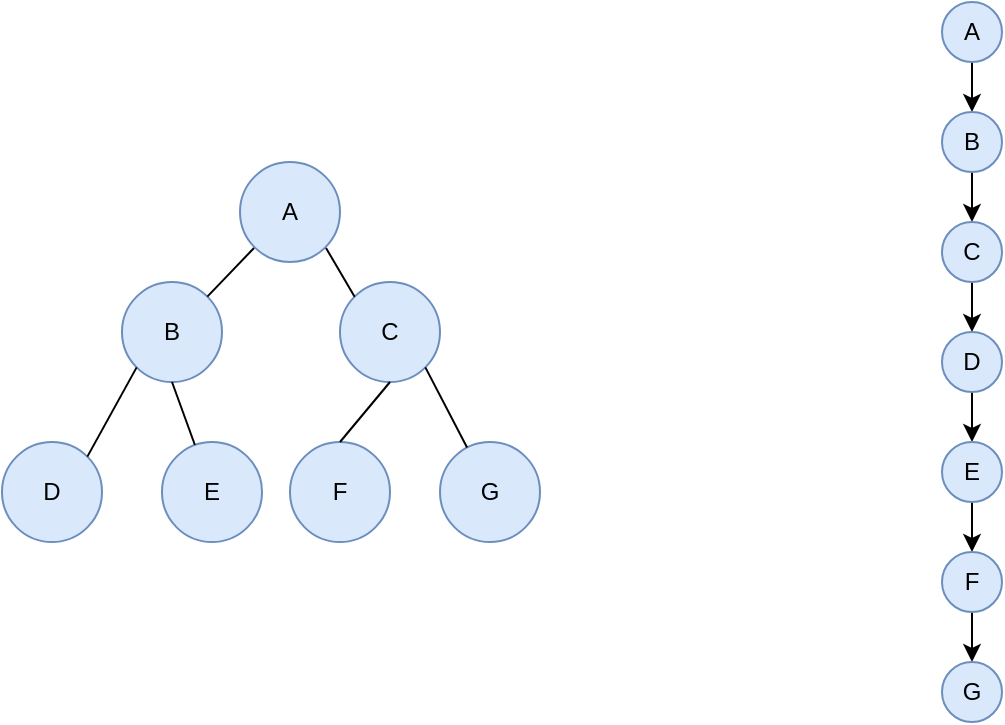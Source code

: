 <mxfile version="20.8.5" type="github">
  <diagram id="yrK9uavTjPa_yTTO9jQt" name="第 1 页">
    <mxGraphModel dx="1434" dy="1078" grid="0" gridSize="10" guides="1" tooltips="1" connect="1" arrows="1" fold="1" page="1" pageScale="1" pageWidth="827" pageHeight="1169" math="0" shadow="0">
      <root>
        <mxCell id="0" />
        <mxCell id="1" parent="0" />
        <mxCell id="0VLczRj3c2UmXXNUoKyK-3" value="A" style="ellipse;whiteSpace=wrap;html=1;aspect=fixed;direction=west;fillColor=#dae8fc;strokeColor=#6c8ebf;points=[[0,0.5,0,0,0],[0.14,0.14,0,0,0],[0.14,0.86,0,0,0],[0.5,0,0,0,0],[0.5,1,0,0,0],[0.86,0.14,0,0,0],[0.86,0.86,0,0,0],[1,0.5,0,0,0]];" parent="1" vertex="1">
          <mxGeometry x="219" y="370" width="50" height="50" as="geometry" />
        </mxCell>
        <mxCell id="0VLczRj3c2UmXXNUoKyK-4" value="B" style="ellipse;whiteSpace=wrap;html=1;aspect=fixed;fillColor=#dae8fc;strokeColor=#6c8ebf;" parent="1" vertex="1">
          <mxGeometry x="160" y="430" width="50" height="50" as="geometry" />
        </mxCell>
        <mxCell id="0VLczRj3c2UmXXNUoKyK-5" value="C" style="ellipse;whiteSpace=wrap;html=1;aspect=fixed;fillColor=#dae8fc;strokeColor=#6c8ebf;" parent="1" vertex="1">
          <mxGeometry x="269" y="430" width="50" height="50" as="geometry" />
        </mxCell>
        <mxCell id="0VLczRj3c2UmXXNUoKyK-6" value="D" style="ellipse;whiteSpace=wrap;html=1;aspect=fixed;fillColor=#dae8fc;strokeColor=#6c8ebf;" parent="1" vertex="1">
          <mxGeometry x="100" y="510" width="50" height="50" as="geometry" />
        </mxCell>
        <mxCell id="0VLczRj3c2UmXXNUoKyK-7" value="E" style="ellipse;whiteSpace=wrap;html=1;aspect=fixed;fillColor=#dae8fc;strokeColor=#6c8ebf;" parent="1" vertex="1">
          <mxGeometry x="180" y="510" width="50" height="50" as="geometry" />
        </mxCell>
        <mxCell id="0VLczRj3c2UmXXNUoKyK-8" value="F" style="ellipse;whiteSpace=wrap;html=1;aspect=fixed;fillColor=#dae8fc;strokeColor=#6c8ebf;" parent="1" vertex="1">
          <mxGeometry x="244" y="510" width="50" height="50" as="geometry" />
        </mxCell>
        <mxCell id="0VLczRj3c2UmXXNUoKyK-9" value="G" style="ellipse;whiteSpace=wrap;html=1;aspect=fixed;fillColor=#dae8fc;strokeColor=#6c8ebf;" parent="1" vertex="1">
          <mxGeometry x="319" y="510" width="50" height="50" as="geometry" />
        </mxCell>
        <mxCell id="HC6Jzmzlo5u5aJZ6Pqdf-6" value="" style="endArrow=none;html=1;rounded=0;entryX=0.86;entryY=0.14;entryDx=0;entryDy=0;entryPerimeter=0;exitX=1;exitY=0;exitDx=0;exitDy=0;" parent="1" source="0VLczRj3c2UmXXNUoKyK-4" target="0VLczRj3c2UmXXNUoKyK-3" edge="1">
          <mxGeometry width="50" height="50" relative="1" as="geometry">
            <mxPoint x="190" y="460" as="sourcePoint" />
            <mxPoint x="240" y="410" as="targetPoint" />
          </mxGeometry>
        </mxCell>
        <mxCell id="HC6Jzmzlo5u5aJZ6Pqdf-7" value="" style="endArrow=none;html=1;rounded=0;entryX=0.14;entryY=0.14;entryDx=0;entryDy=0;entryPerimeter=0;exitX=0;exitY=0;exitDx=0;exitDy=0;" parent="1" source="0VLczRj3c2UmXXNUoKyK-5" target="0VLczRj3c2UmXXNUoKyK-3" edge="1">
          <mxGeometry width="50" height="50" relative="1" as="geometry">
            <mxPoint x="212.678" y="457.322" as="sourcePoint" />
            <mxPoint x="236" y="423" as="targetPoint" />
          </mxGeometry>
        </mxCell>
        <mxCell id="HC6Jzmzlo5u5aJZ6Pqdf-8" value="" style="endArrow=none;html=1;rounded=0;entryX=0;entryY=1;entryDx=0;entryDy=0;exitX=1;exitY=0;exitDx=0;exitDy=0;" parent="1" source="0VLczRj3c2UmXXNUoKyK-6" target="0VLczRj3c2UmXXNUoKyK-4" edge="1">
          <mxGeometry width="50" height="50" relative="1" as="geometry">
            <mxPoint x="150" y="510" as="sourcePoint" />
            <mxPoint x="173.32" y="480" as="targetPoint" />
          </mxGeometry>
        </mxCell>
        <mxCell id="HC6Jzmzlo5u5aJZ6Pqdf-9" value="" style="endArrow=none;html=1;rounded=0;entryX=0.5;entryY=1;entryDx=0;entryDy=0;" parent="1" source="0VLczRj3c2UmXXNUoKyK-7" target="0VLczRj3c2UmXXNUoKyK-4" edge="1">
          <mxGeometry width="50" height="50" relative="1" as="geometry">
            <mxPoint x="232.678" y="477.322" as="sourcePoint" />
            <mxPoint x="256" y="443" as="targetPoint" />
          </mxGeometry>
        </mxCell>
        <mxCell id="HC6Jzmzlo5u5aJZ6Pqdf-10" value="" style="endArrow=none;html=1;rounded=0;entryX=0.5;entryY=1;entryDx=0;entryDy=0;exitX=0.5;exitY=0;exitDx=0;exitDy=0;" parent="1" source="0VLczRj3c2UmXXNUoKyK-8" target="0VLczRj3c2UmXXNUoKyK-5" edge="1">
          <mxGeometry width="50" height="50" relative="1" as="geometry">
            <mxPoint x="242.678" y="487.322" as="sourcePoint" />
            <mxPoint x="266" y="453" as="targetPoint" />
          </mxGeometry>
        </mxCell>
        <mxCell id="HC6Jzmzlo5u5aJZ6Pqdf-11" value="" style="endArrow=none;html=1;rounded=0;entryX=1;entryY=1;entryDx=0;entryDy=0;" parent="1" source="0VLczRj3c2UmXXNUoKyK-9" target="0VLczRj3c2UmXXNUoKyK-5" edge="1">
          <mxGeometry width="50" height="50" relative="1" as="geometry">
            <mxPoint x="252.678" y="497.322" as="sourcePoint" />
            <mxPoint x="212" y="553" as="targetPoint" />
          </mxGeometry>
        </mxCell>
        <mxCell id="GyPhW97D4-BoHJmtfeBr-26" style="edgeStyle=none;rounded=0;orthogonalLoop=1;jettySize=auto;html=1;exitX=0.5;exitY=1;exitDx=0;exitDy=0;exitPerimeter=0;entryX=0.5;entryY=1;entryDx=0;entryDy=0;" edge="1" parent="1" source="GyPhW97D4-BoHJmtfeBr-3" target="GyPhW97D4-BoHJmtfeBr-4">
          <mxGeometry relative="1" as="geometry" />
        </mxCell>
        <mxCell id="GyPhW97D4-BoHJmtfeBr-3" value="A" style="ellipse;whiteSpace=wrap;html=1;aspect=fixed;direction=east;fillColor=#dae8fc;strokeColor=#6c8ebf;points=[[0,0.5,0,0,0],[0.14,0.14,0,0,0],[0.14,0.86,0,0,0],[0.5,0,0,0,0],[0.5,1,0,0,0],[0.86,0.14,0,0,0],[0.86,0.86,0,0,0],[1,0.5,0,0,0]];" vertex="1" parent="1">
          <mxGeometry x="570" y="290" width="30" height="30" as="geometry" />
        </mxCell>
        <mxCell id="GyPhW97D4-BoHJmtfeBr-27" style="edgeStyle=none;rounded=0;orthogonalLoop=1;jettySize=auto;html=1;exitX=0.5;exitY=0;exitDx=0;exitDy=0;entryX=0.5;entryY=1;entryDx=0;entryDy=0;" edge="1" parent="1" source="GyPhW97D4-BoHJmtfeBr-4" target="GyPhW97D4-BoHJmtfeBr-5">
          <mxGeometry relative="1" as="geometry" />
        </mxCell>
        <mxCell id="GyPhW97D4-BoHJmtfeBr-4" value="B" style="ellipse;whiteSpace=wrap;html=1;aspect=fixed;fillColor=#dae8fc;strokeColor=#6c8ebf;direction=west;" vertex="1" parent="1">
          <mxGeometry x="570" y="345" width="30" height="30" as="geometry" />
        </mxCell>
        <mxCell id="GyPhW97D4-BoHJmtfeBr-28" style="edgeStyle=none;rounded=0;orthogonalLoop=1;jettySize=auto;html=1;exitX=0.5;exitY=0;exitDx=0;exitDy=0;entryX=0.5;entryY=1;entryDx=0;entryDy=0;" edge="1" parent="1" source="GyPhW97D4-BoHJmtfeBr-5" target="GyPhW97D4-BoHJmtfeBr-6">
          <mxGeometry relative="1" as="geometry" />
        </mxCell>
        <mxCell id="GyPhW97D4-BoHJmtfeBr-5" value="C" style="ellipse;whiteSpace=wrap;html=1;aspect=fixed;fillColor=#dae8fc;strokeColor=#6c8ebf;direction=west;" vertex="1" parent="1">
          <mxGeometry x="570" y="400" width="30" height="30" as="geometry" />
        </mxCell>
        <mxCell id="GyPhW97D4-BoHJmtfeBr-29" style="edgeStyle=none;rounded=0;orthogonalLoop=1;jettySize=auto;html=1;exitX=0.5;exitY=0;exitDx=0;exitDy=0;entryX=0.5;entryY=1;entryDx=0;entryDy=0;" edge="1" parent="1" source="GyPhW97D4-BoHJmtfeBr-6" target="GyPhW97D4-BoHJmtfeBr-7">
          <mxGeometry relative="1" as="geometry" />
        </mxCell>
        <mxCell id="GyPhW97D4-BoHJmtfeBr-6" value="D" style="ellipse;whiteSpace=wrap;html=1;aspect=fixed;fillColor=#dae8fc;strokeColor=#6c8ebf;direction=west;" vertex="1" parent="1">
          <mxGeometry x="570" y="455" width="30" height="30" as="geometry" />
        </mxCell>
        <mxCell id="GyPhW97D4-BoHJmtfeBr-30" style="edgeStyle=none;rounded=0;orthogonalLoop=1;jettySize=auto;html=1;exitX=0.5;exitY=0;exitDx=0;exitDy=0;entryX=0.5;entryY=1;entryDx=0;entryDy=0;" edge="1" parent="1" source="GyPhW97D4-BoHJmtfeBr-7" target="GyPhW97D4-BoHJmtfeBr-8">
          <mxGeometry relative="1" as="geometry" />
        </mxCell>
        <mxCell id="GyPhW97D4-BoHJmtfeBr-7" value="E" style="ellipse;whiteSpace=wrap;html=1;aspect=fixed;fillColor=#dae8fc;strokeColor=#6c8ebf;direction=west;" vertex="1" parent="1">
          <mxGeometry x="570" y="510" width="30" height="30" as="geometry" />
        </mxCell>
        <mxCell id="GyPhW97D4-BoHJmtfeBr-31" style="edgeStyle=none;rounded=0;orthogonalLoop=1;jettySize=auto;html=1;exitX=0.5;exitY=0;exitDx=0;exitDy=0;entryX=0.5;entryY=1;entryDx=0;entryDy=0;" edge="1" parent="1" source="GyPhW97D4-BoHJmtfeBr-8" target="GyPhW97D4-BoHJmtfeBr-9">
          <mxGeometry relative="1" as="geometry" />
        </mxCell>
        <mxCell id="GyPhW97D4-BoHJmtfeBr-8" value="F" style="ellipse;whiteSpace=wrap;html=1;aspect=fixed;fillColor=#dae8fc;strokeColor=#6c8ebf;direction=west;" vertex="1" parent="1">
          <mxGeometry x="570" y="565" width="30" height="30" as="geometry" />
        </mxCell>
        <mxCell id="GyPhW97D4-BoHJmtfeBr-9" value="G" style="ellipse;whiteSpace=wrap;html=1;aspect=fixed;fillColor=#dae8fc;strokeColor=#6c8ebf;direction=west;" vertex="1" parent="1">
          <mxGeometry x="570" y="620" width="30" height="30" as="geometry" />
        </mxCell>
        <mxCell id="GyPhW97D4-BoHJmtfeBr-19" style="edgeStyle=none;rounded=0;orthogonalLoop=1;jettySize=auto;html=1;entryX=0.5;entryY=1;entryDx=0;entryDy=0;" edge="1" parent="1" source="GyPhW97D4-BoHJmtfeBr-4" target="GyPhW97D4-BoHJmtfeBr-4">
          <mxGeometry relative="1" as="geometry" />
        </mxCell>
        <mxCell id="GyPhW97D4-BoHJmtfeBr-24" style="edgeStyle=none;rounded=0;orthogonalLoop=1;jettySize=auto;html=1;entryX=0.5;entryY=1;entryDx=0;entryDy=0;" edge="1" parent="1" source="GyPhW97D4-BoHJmtfeBr-4" target="GyPhW97D4-BoHJmtfeBr-4">
          <mxGeometry relative="1" as="geometry" />
        </mxCell>
      </root>
    </mxGraphModel>
  </diagram>
</mxfile>
